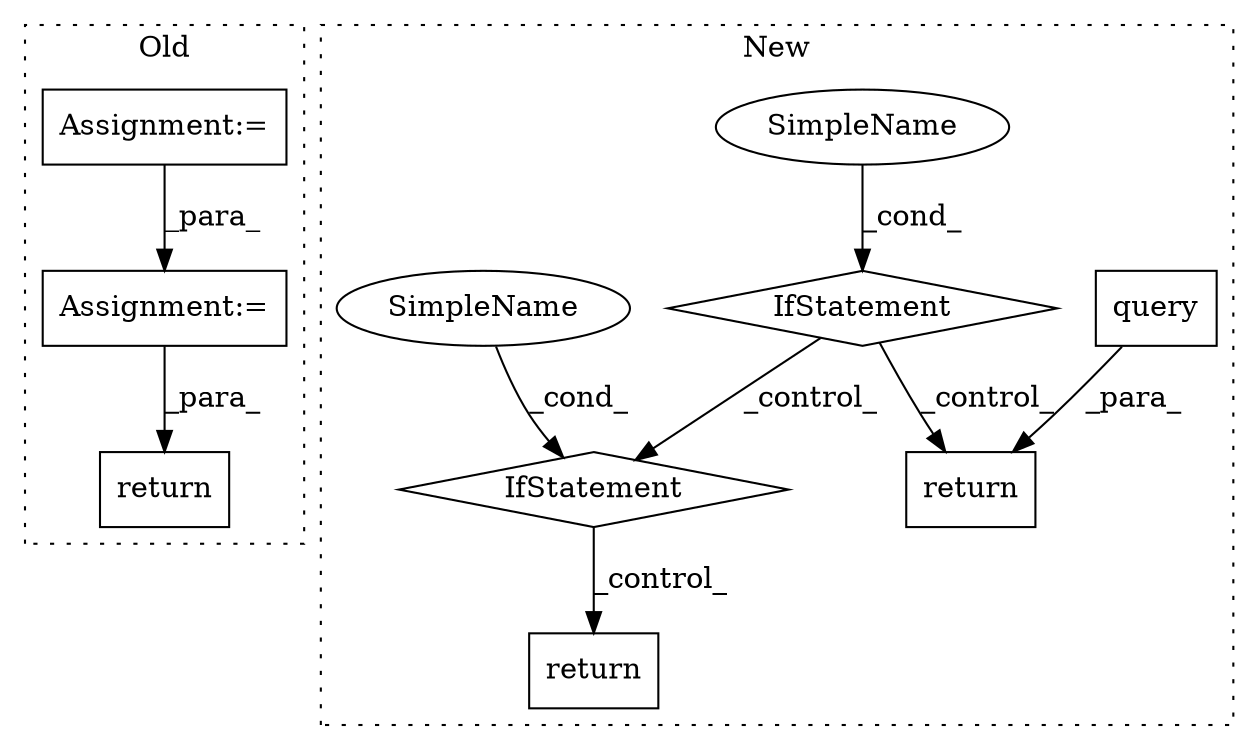 digraph G {
subgraph cluster0 {
1 [label="return" a="41" s="9472" l="7" shape="box"];
4 [label="Assignment:=" a="7" s="9284" l="1" shape="box"];
5 [label="Assignment:=" a="7" s="8947" l="1" shape="box"];
label = "Old";
style="dotted";
}
subgraph cluster1 {
2 [label="query" a="32" s="8740,8756" l="6,1" shape="box"];
3 [label="return" a="41" s="8931" l="7" shape="box"];
6 [label="SimpleName" a="42" s="" l="" shape="ellipse"];
7 [label="return" a="41" s="9436" l="7" shape="box"];
8 [label="IfStatement" a="25" s="8864,8919" l="10,2" shape="diamond"];
9 [label="SimpleName" a="42" s="" l="" shape="ellipse"];
10 [label="IfStatement" a="25" s="8963,9010" l="10,2" shape="diamond"];
label = "New";
style="dotted";
}
2 -> 3 [label="_para_"];
4 -> 1 [label="_para_"];
5 -> 4 [label="_para_"];
6 -> 8 [label="_cond_"];
8 -> 3 [label="_control_"];
8 -> 10 [label="_control_"];
9 -> 10 [label="_cond_"];
10 -> 7 [label="_control_"];
}
